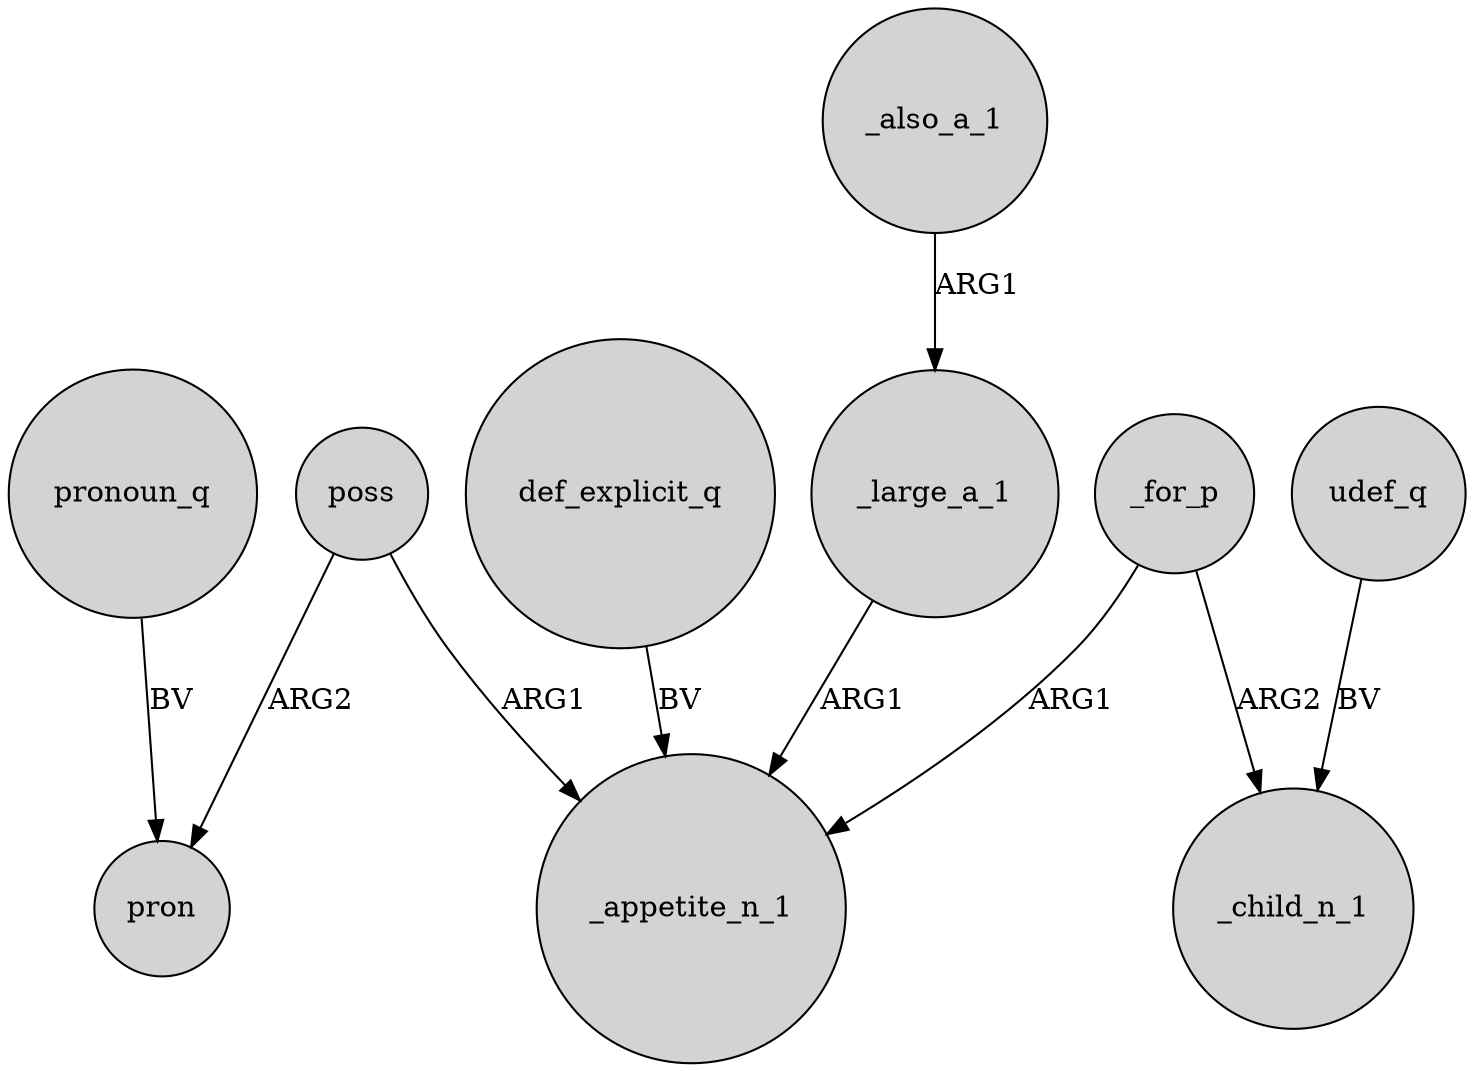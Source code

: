 digraph {
	node [shape=circle style=filled]
	poss -> _appetite_n_1 [label=ARG1]
	_also_a_1 -> _large_a_1 [label=ARG1]
	_for_p -> _child_n_1 [label=ARG2]
	udef_q -> _child_n_1 [label=BV]
	def_explicit_q -> _appetite_n_1 [label=BV]
	poss -> pron [label=ARG2]
	_large_a_1 -> _appetite_n_1 [label=ARG1]
	_for_p -> _appetite_n_1 [label=ARG1]
	pronoun_q -> pron [label=BV]
}
